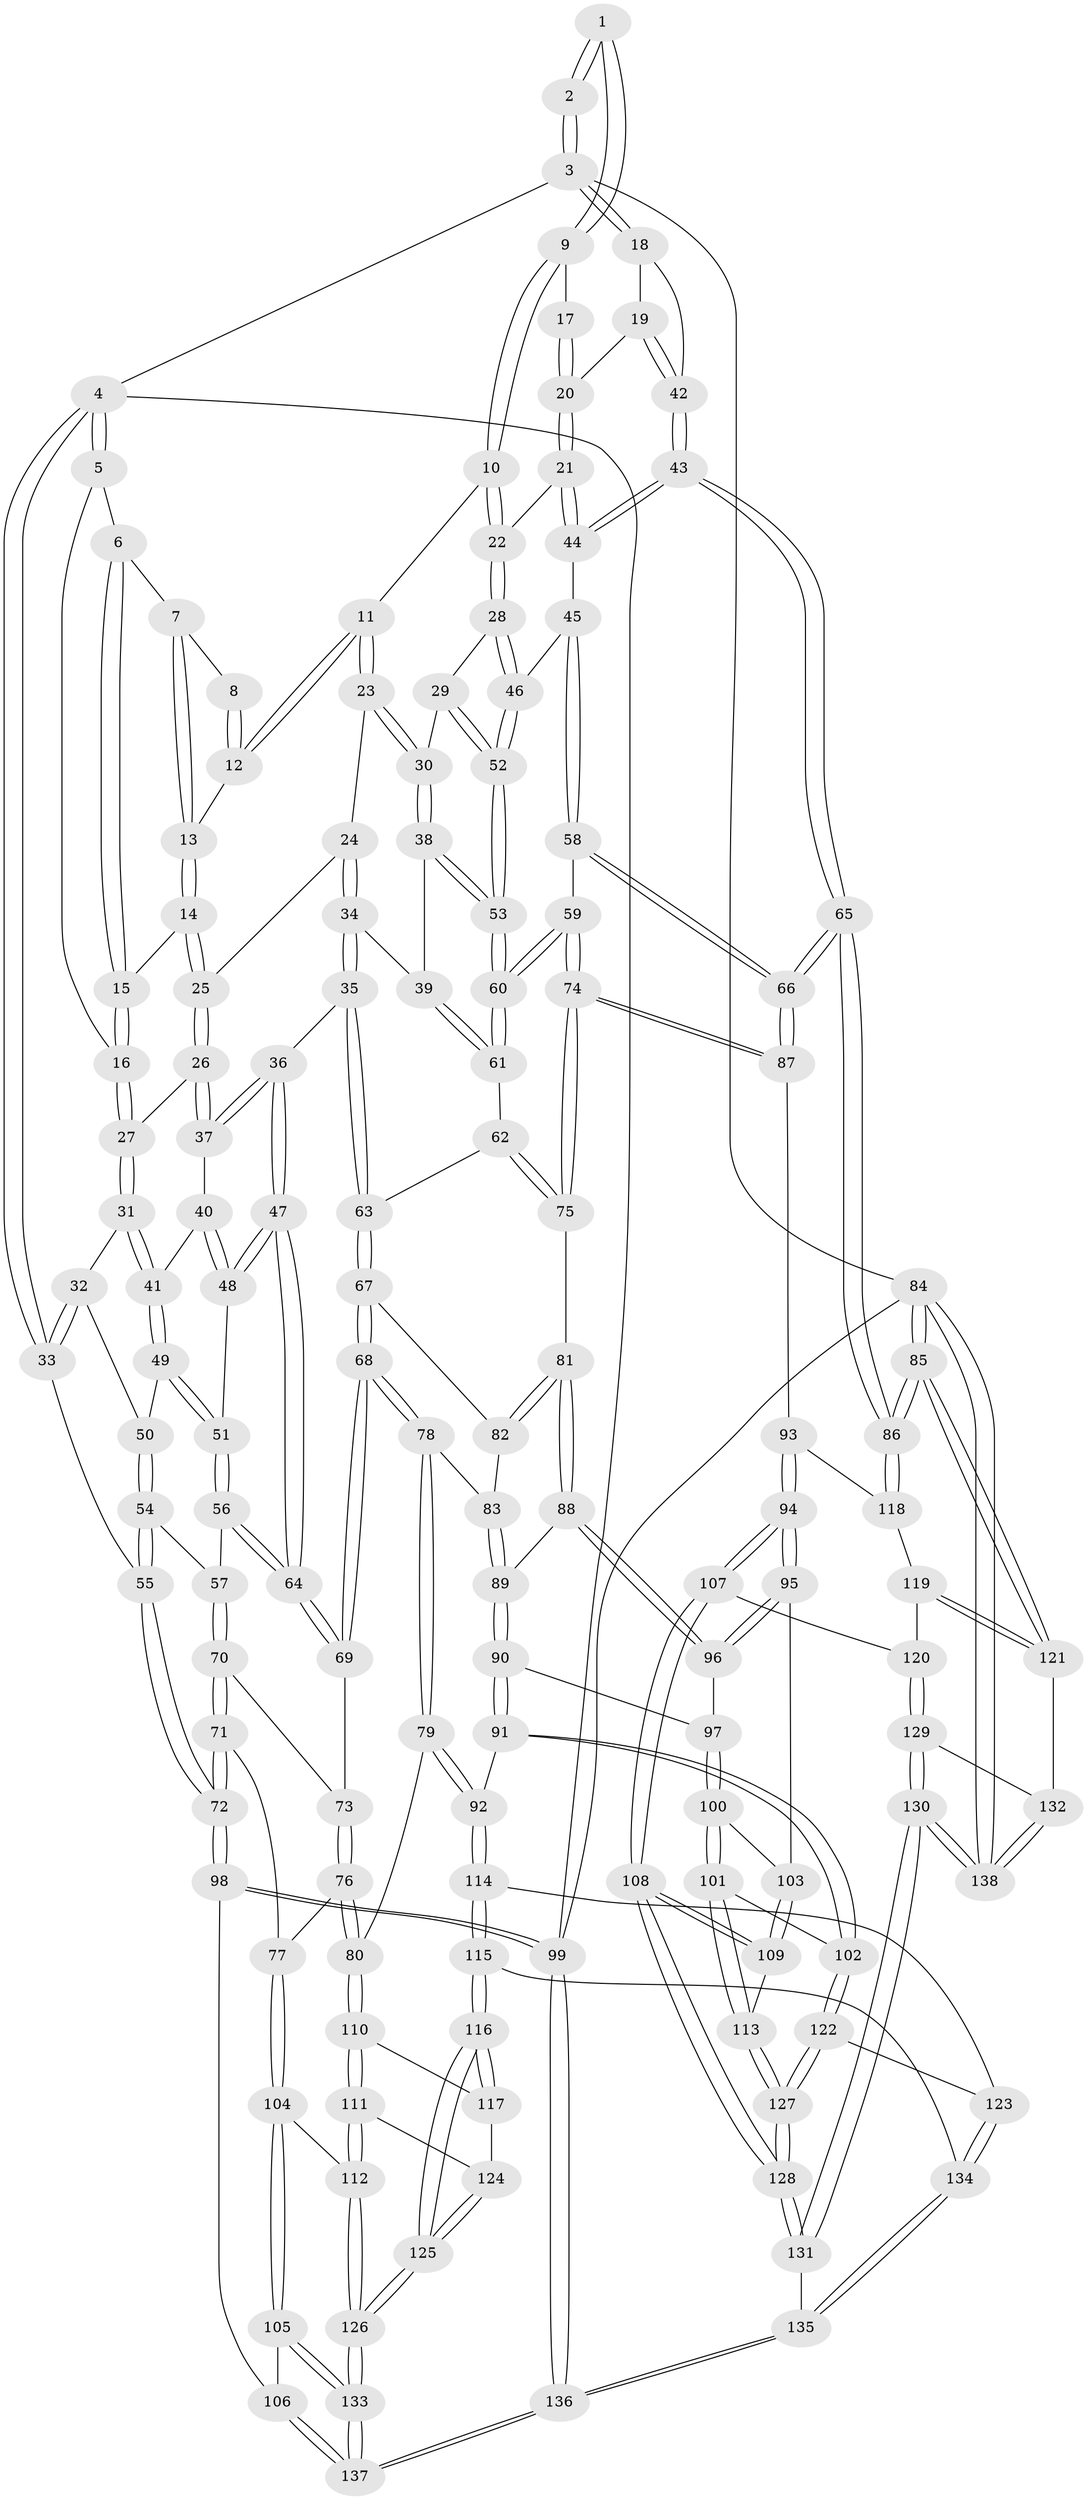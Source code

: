// Generated by graph-tools (version 1.1) at 2025/03/03/09/25 03:03:26]
// undirected, 138 vertices, 342 edges
graph export_dot {
graph [start="1"]
  node [color=gray90,style=filled];
  1 [pos="+0.6097148862659703+0"];
  2 [pos="+1+0"];
  3 [pos="+1+0"];
  4 [pos="+0+0"];
  5 [pos="+0+0"];
  6 [pos="+0.3385594494676104+0"];
  7 [pos="+0.5058800580211847+0"];
  8 [pos="+0.5246146575053059+0"];
  9 [pos="+0.712419320894336+0.09746638089019545"];
  10 [pos="+0.7101672347176902+0.10453804028984973"];
  11 [pos="+0.6491965616876371+0.14633783290494948"];
  12 [pos="+0.6237907787568164+0.12078833047103565"];
  13 [pos="+0.4613835729850212+0.06120754673870238"];
  14 [pos="+0.4230732117550803+0.1235722325030814"];
  15 [pos="+0.32656707534573953+0.09000686801138619"];
  16 [pos="+0.17010895553024183+0.11007249176161749"];
  17 [pos="+0.9380304769561014+0"];
  18 [pos="+1+0"];
  19 [pos="+0.9198945473449022+0.19792815519299428"];
  20 [pos="+0.8708394831175541+0.19257513103518528"];
  21 [pos="+0.8691194615740532+0.19395736227128496"];
  22 [pos="+0.8631116705922129+0.19729119206617063"];
  23 [pos="+0.6417649368754818+0.16915744467964708"];
  24 [pos="+0.5225584719976154+0.21298268324857703"];
  25 [pos="+0.4264276691264584+0.14626628532995706"];
  26 [pos="+0.3783442866677495+0.21845714967167537"];
  27 [pos="+0.1681403350876735+0.12535525538987563"];
  28 [pos="+0.8292033135800115+0.25850384186615766"];
  29 [pos="+0.8106896685288346+0.27293087842695324"];
  30 [pos="+0.6705039819149862+0.2390620784406425"];
  31 [pos="+0.15385152211388325+0.175460953770926"];
  32 [pos="+0+0.22493364031561275"];
  33 [pos="+0+0.2810525926695833"];
  34 [pos="+0.5177847025642146+0.3226311088804114"];
  35 [pos="+0.4302045550262663+0.35643199885569155"];
  36 [pos="+0.40974458983853534+0.3501590822676878"];
  37 [pos="+0.36884092610246716+0.24749079475213653"];
  38 [pos="+0.6385969158272391+0.3304174882302463"];
  39 [pos="+0.5499816687912901+0.3387228876524196"];
  40 [pos="+0.2809199916647891+0.26389729842250814"];
  41 [pos="+0.16747503210050543+0.21509586740949252"];
  42 [pos="+1+0.34578204186851774"];
  43 [pos="+1+0.3609536895999197"];
  44 [pos="+0.9890437030119158+0.34928360012715215"];
  45 [pos="+0.9430311208328472+0.35836135806801195"];
  46 [pos="+0.912308023080136+0.3427007755425701"];
  47 [pos="+0.35499144180932685+0.38113374793368"];
  48 [pos="+0.28304077922323356+0.3551017069383519"];
  49 [pos="+0.1560870064884738+0.2936040093675105"];
  50 [pos="+0.12113015085562619+0.33841877145749283"];
  51 [pos="+0.24005406148181513+0.36940343726421365"];
  52 [pos="+0.761508934082087+0.43655418023071474"];
  53 [pos="+0.7490533071757571+0.4658202200066622"];
  54 [pos="+0.09467034398668443+0.3765910508057303"];
  55 [pos="+0+0.4701620212793815"];
  56 [pos="+0.21807272345167564+0.45435464245990775"];
  57 [pos="+0.19672109657811862+0.4659749015156694"];
  58 [pos="+0.8512694042431547+0.4981828920927782"];
  59 [pos="+0.757385085362505+0.5029404464067688"];
  60 [pos="+0.7508700599171759+0.48497075482560176"];
  61 [pos="+0.5604027172971181+0.43892323075848344"];
  62 [pos="+0.5107004753081266+0.4857053568358753"];
  63 [pos="+0.47253132713961865+0.49676607507589254"];
  64 [pos="+0.3204567972577303+0.4734296145246941"];
  65 [pos="+1+0.5954966408318356"];
  66 [pos="+1+0.5913569989674918"];
  67 [pos="+0.46510457059898536+0.5092130708069693"];
  68 [pos="+0.3951342941852947+0.5467192811620853"];
  69 [pos="+0.3267037596304219+0.485532737220436"];
  70 [pos="+0.19136359462101715+0.4805218137141864"];
  71 [pos="+0.12006645462808505+0.5833531600262262"];
  72 [pos="+0+0.5088420208448435"];
  73 [pos="+0.26565070977483907+0.553063081943209"];
  74 [pos="+0.7271136608070989+0.5778795610320056"];
  75 [pos="+0.6958358056767113+0.5870441247523538"];
  76 [pos="+0.2506932401998468+0.6833148134490211"];
  77 [pos="+0.18995596541840115+0.6720661538803474"];
  78 [pos="+0.3809568756861235+0.6008369711889837"];
  79 [pos="+0.31571470039482485+0.707758187333314"];
  80 [pos="+0.3035155683602471+0.7077855423959851"];
  81 [pos="+0.6680934778034967+0.6022411517071443"];
  82 [pos="+0.5244745154445675+0.5892344359523051"];
  83 [pos="+0.4988847657864258+0.6370007564614041"];
  84 [pos="+1+1"];
  85 [pos="+1+0.8086616392212526"];
  86 [pos="+1+0.6949502045190511"];
  87 [pos="+0.7532417329783151+0.6310456690924809"];
  88 [pos="+0.6190781328301728+0.660043398239733"];
  89 [pos="+0.5071801348906744+0.6842231575993355"];
  90 [pos="+0.4917126020925538+0.7102500037895377"];
  91 [pos="+0.43869895447220186+0.769377871028474"];
  92 [pos="+0.36855332007641833+0.7480854105992591"];
  93 [pos="+0.7943266140283152+0.7210436546696896"];
  94 [pos="+0.7700881863384658+0.7722461265288282"];
  95 [pos="+0.6664302822275517+0.7694916114557293"];
  96 [pos="+0.6060274599135775+0.7213644081315358"];
  97 [pos="+0.5964954363143229+0.7337042156720515"];
  98 [pos="+0+0.8691616106698468"];
  99 [pos="+0+1"];
  100 [pos="+0.5778015614019505+0.783274888710032"];
  101 [pos="+0.5454699520507412+0.8234274709049403"];
  102 [pos="+0.4604688639309592+0.794581368970487"];
  103 [pos="+0.6471787699337417+0.7809641936227545"];
  104 [pos="+0.057026558965662326+0.8121044144309626"];
  105 [pos="+0.023464543071766986+0.8216039738997332"];
  106 [pos="+0+0.8259135325155719"];
  107 [pos="+0.7651430535838042+0.8078597026844956"];
  108 [pos="+0.7200735842632088+0.8685824605405856"];
  109 [pos="+0.6278530536329864+0.8369937482219719"];
  110 [pos="+0.24627931618240367+0.8238765955154818"];
  111 [pos="+0.13159885304003272+0.840024206092762"];
  112 [pos="+0.08810911182732137+0.8277074624802075"];
  113 [pos="+0.5552375893856674+0.8363177525225874"];
  114 [pos="+0.3443886156238715+0.8727350268756919"];
  115 [pos="+0.32816801326210104+0.9161188134166992"];
  116 [pos="+0.2563772944528779+0.9740727689346017"];
  117 [pos="+0.24645631057930395+0.8458892334773047"];
  118 [pos="+0.9376306914784333+0.7344147828696305"];
  119 [pos="+0.9006018487866073+0.8494795717006917"];
  120 [pos="+0.8452604212157926+0.8840613742693042"];
  121 [pos="+0.9632926867873348+0.924149973526027"];
  122 [pos="+0.44309530886764703+0.8942779506480212"];
  123 [pos="+0.438889492011517+0.8986710209791332"];
  124 [pos="+0.16826269887317039+0.8736670758238786"];
  125 [pos="+0.2544513364527704+0.9780803513443862"];
  126 [pos="+0.23550268464325103+1"];
  127 [pos="+0.5800121109368251+0.9935644554519958"];
  128 [pos="+0.651764927281664+1"];
  129 [pos="+0.850568430597801+0.8980980622279933"];
  130 [pos="+0.7051282783136353+1"];
  131 [pos="+0.6575718482239856+1"];
  132 [pos="+0.9464853995013517+0.9355113632483374"];
  133 [pos="+0.23360309049206937+1"];
  134 [pos="+0.4173976215945955+0.9287904547169881"];
  135 [pos="+0.45044867122927995+1"];
  136 [pos="+0.22278460657375865+1"];
  137 [pos="+0.2324149290402919+1"];
  138 [pos="+0.7740458885005825+1"];
  1 -- 2;
  1 -- 2;
  1 -- 9;
  1 -- 9;
  2 -- 3;
  2 -- 3;
  3 -- 4;
  3 -- 18;
  3 -- 18;
  3 -- 84;
  4 -- 5;
  4 -- 5;
  4 -- 33;
  4 -- 33;
  4 -- 99;
  5 -- 6;
  5 -- 16;
  6 -- 7;
  6 -- 15;
  6 -- 15;
  7 -- 8;
  7 -- 13;
  7 -- 13;
  8 -- 12;
  8 -- 12;
  9 -- 10;
  9 -- 10;
  9 -- 17;
  10 -- 11;
  10 -- 22;
  10 -- 22;
  11 -- 12;
  11 -- 12;
  11 -- 23;
  11 -- 23;
  12 -- 13;
  13 -- 14;
  13 -- 14;
  14 -- 15;
  14 -- 25;
  14 -- 25;
  15 -- 16;
  15 -- 16;
  16 -- 27;
  16 -- 27;
  17 -- 20;
  17 -- 20;
  18 -- 19;
  18 -- 42;
  19 -- 20;
  19 -- 42;
  19 -- 42;
  20 -- 21;
  20 -- 21;
  21 -- 22;
  21 -- 44;
  21 -- 44;
  22 -- 28;
  22 -- 28;
  23 -- 24;
  23 -- 30;
  23 -- 30;
  24 -- 25;
  24 -- 34;
  24 -- 34;
  25 -- 26;
  25 -- 26;
  26 -- 27;
  26 -- 37;
  26 -- 37;
  27 -- 31;
  27 -- 31;
  28 -- 29;
  28 -- 46;
  28 -- 46;
  29 -- 30;
  29 -- 52;
  29 -- 52;
  30 -- 38;
  30 -- 38;
  31 -- 32;
  31 -- 41;
  31 -- 41;
  32 -- 33;
  32 -- 33;
  32 -- 50;
  33 -- 55;
  34 -- 35;
  34 -- 35;
  34 -- 39;
  35 -- 36;
  35 -- 63;
  35 -- 63;
  36 -- 37;
  36 -- 37;
  36 -- 47;
  36 -- 47;
  37 -- 40;
  38 -- 39;
  38 -- 53;
  38 -- 53;
  39 -- 61;
  39 -- 61;
  40 -- 41;
  40 -- 48;
  40 -- 48;
  41 -- 49;
  41 -- 49;
  42 -- 43;
  42 -- 43;
  43 -- 44;
  43 -- 44;
  43 -- 65;
  43 -- 65;
  44 -- 45;
  45 -- 46;
  45 -- 58;
  45 -- 58;
  46 -- 52;
  46 -- 52;
  47 -- 48;
  47 -- 48;
  47 -- 64;
  47 -- 64;
  48 -- 51;
  49 -- 50;
  49 -- 51;
  49 -- 51;
  50 -- 54;
  50 -- 54;
  51 -- 56;
  51 -- 56;
  52 -- 53;
  52 -- 53;
  53 -- 60;
  53 -- 60;
  54 -- 55;
  54 -- 55;
  54 -- 57;
  55 -- 72;
  55 -- 72;
  56 -- 57;
  56 -- 64;
  56 -- 64;
  57 -- 70;
  57 -- 70;
  58 -- 59;
  58 -- 66;
  58 -- 66;
  59 -- 60;
  59 -- 60;
  59 -- 74;
  59 -- 74;
  60 -- 61;
  60 -- 61;
  61 -- 62;
  62 -- 63;
  62 -- 75;
  62 -- 75;
  63 -- 67;
  63 -- 67;
  64 -- 69;
  64 -- 69;
  65 -- 66;
  65 -- 66;
  65 -- 86;
  65 -- 86;
  66 -- 87;
  66 -- 87;
  67 -- 68;
  67 -- 68;
  67 -- 82;
  68 -- 69;
  68 -- 69;
  68 -- 78;
  68 -- 78;
  69 -- 73;
  70 -- 71;
  70 -- 71;
  70 -- 73;
  71 -- 72;
  71 -- 72;
  71 -- 77;
  72 -- 98;
  72 -- 98;
  73 -- 76;
  73 -- 76;
  74 -- 75;
  74 -- 75;
  74 -- 87;
  74 -- 87;
  75 -- 81;
  76 -- 77;
  76 -- 80;
  76 -- 80;
  77 -- 104;
  77 -- 104;
  78 -- 79;
  78 -- 79;
  78 -- 83;
  79 -- 80;
  79 -- 92;
  79 -- 92;
  80 -- 110;
  80 -- 110;
  81 -- 82;
  81 -- 82;
  81 -- 88;
  81 -- 88;
  82 -- 83;
  83 -- 89;
  83 -- 89;
  84 -- 85;
  84 -- 85;
  84 -- 138;
  84 -- 138;
  84 -- 99;
  85 -- 86;
  85 -- 86;
  85 -- 121;
  85 -- 121;
  86 -- 118;
  86 -- 118;
  87 -- 93;
  88 -- 89;
  88 -- 96;
  88 -- 96;
  89 -- 90;
  89 -- 90;
  90 -- 91;
  90 -- 91;
  90 -- 97;
  91 -- 92;
  91 -- 102;
  91 -- 102;
  92 -- 114;
  92 -- 114;
  93 -- 94;
  93 -- 94;
  93 -- 118;
  94 -- 95;
  94 -- 95;
  94 -- 107;
  94 -- 107;
  95 -- 96;
  95 -- 96;
  95 -- 103;
  96 -- 97;
  97 -- 100;
  97 -- 100;
  98 -- 99;
  98 -- 99;
  98 -- 106;
  99 -- 136;
  99 -- 136;
  100 -- 101;
  100 -- 101;
  100 -- 103;
  101 -- 102;
  101 -- 113;
  101 -- 113;
  102 -- 122;
  102 -- 122;
  103 -- 109;
  103 -- 109;
  104 -- 105;
  104 -- 105;
  104 -- 112;
  105 -- 106;
  105 -- 133;
  105 -- 133;
  106 -- 137;
  106 -- 137;
  107 -- 108;
  107 -- 108;
  107 -- 120;
  108 -- 109;
  108 -- 109;
  108 -- 128;
  108 -- 128;
  109 -- 113;
  110 -- 111;
  110 -- 111;
  110 -- 117;
  111 -- 112;
  111 -- 112;
  111 -- 124;
  112 -- 126;
  112 -- 126;
  113 -- 127;
  113 -- 127;
  114 -- 115;
  114 -- 115;
  114 -- 123;
  115 -- 116;
  115 -- 116;
  115 -- 134;
  116 -- 117;
  116 -- 117;
  116 -- 125;
  116 -- 125;
  117 -- 124;
  118 -- 119;
  119 -- 120;
  119 -- 121;
  119 -- 121;
  120 -- 129;
  120 -- 129;
  121 -- 132;
  122 -- 123;
  122 -- 127;
  122 -- 127;
  123 -- 134;
  123 -- 134;
  124 -- 125;
  124 -- 125;
  125 -- 126;
  125 -- 126;
  126 -- 133;
  126 -- 133;
  127 -- 128;
  127 -- 128;
  128 -- 131;
  128 -- 131;
  129 -- 130;
  129 -- 130;
  129 -- 132;
  130 -- 131;
  130 -- 131;
  130 -- 138;
  130 -- 138;
  131 -- 135;
  132 -- 138;
  132 -- 138;
  133 -- 137;
  133 -- 137;
  134 -- 135;
  134 -- 135;
  135 -- 136;
  135 -- 136;
  136 -- 137;
  136 -- 137;
}
